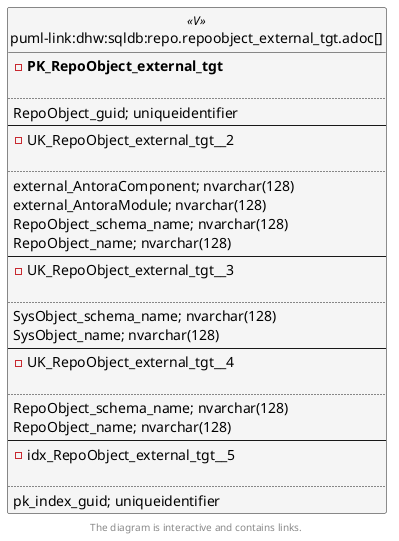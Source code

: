 @startuml
left to right direction
'top to bottom direction
hide circle
'avoide "." issues:
set namespaceSeparator none


skinparam class {
  BackgroundColor White
  BackgroundColor<<FN>> Yellow
  BackgroundColor<<FS>> Yellow
  BackgroundColor<<FT>> LightGray
  BackgroundColor<<IF>> Yellow
  BackgroundColor<<IS>> Yellow
  BackgroundColor<<P>> Aqua
  BackgroundColor<<PC>> Aqua
  BackgroundColor<<SN>> Yellow
  BackgroundColor<<SO>> SlateBlue
  BackgroundColor<<TF>> LightGray
  BackgroundColor<<TR>> Tomato
  BackgroundColor<<U>> White
  BackgroundColor<<V>> WhiteSmoke
  BackgroundColor<<X>> Aqua
  BackgroundColor<<external>> AliceBlue
}


entity "puml-link:dhw:sqldb:repo.repoobject_external_tgt.adoc[]" as repo.RepoObject_external_tgt << V >> {
- **PK_RepoObject_external_tgt**

..
RepoObject_guid; uniqueidentifier
--
- UK_RepoObject_external_tgt__2

..
external_AntoraComponent; nvarchar(128)
external_AntoraModule; nvarchar(128)
RepoObject_schema_name; nvarchar(128)
RepoObject_name; nvarchar(128)
--
- UK_RepoObject_external_tgt__3

..
SysObject_schema_name; nvarchar(128)
SysObject_name; nvarchar(128)
--
- UK_RepoObject_external_tgt__4

..
RepoObject_schema_name; nvarchar(128)
RepoObject_name; nvarchar(128)
--
- idx_RepoObject_external_tgt__5

..
pk_index_guid; uniqueidentifier
}

footer The diagram is interactive and contains links.
@enduml

